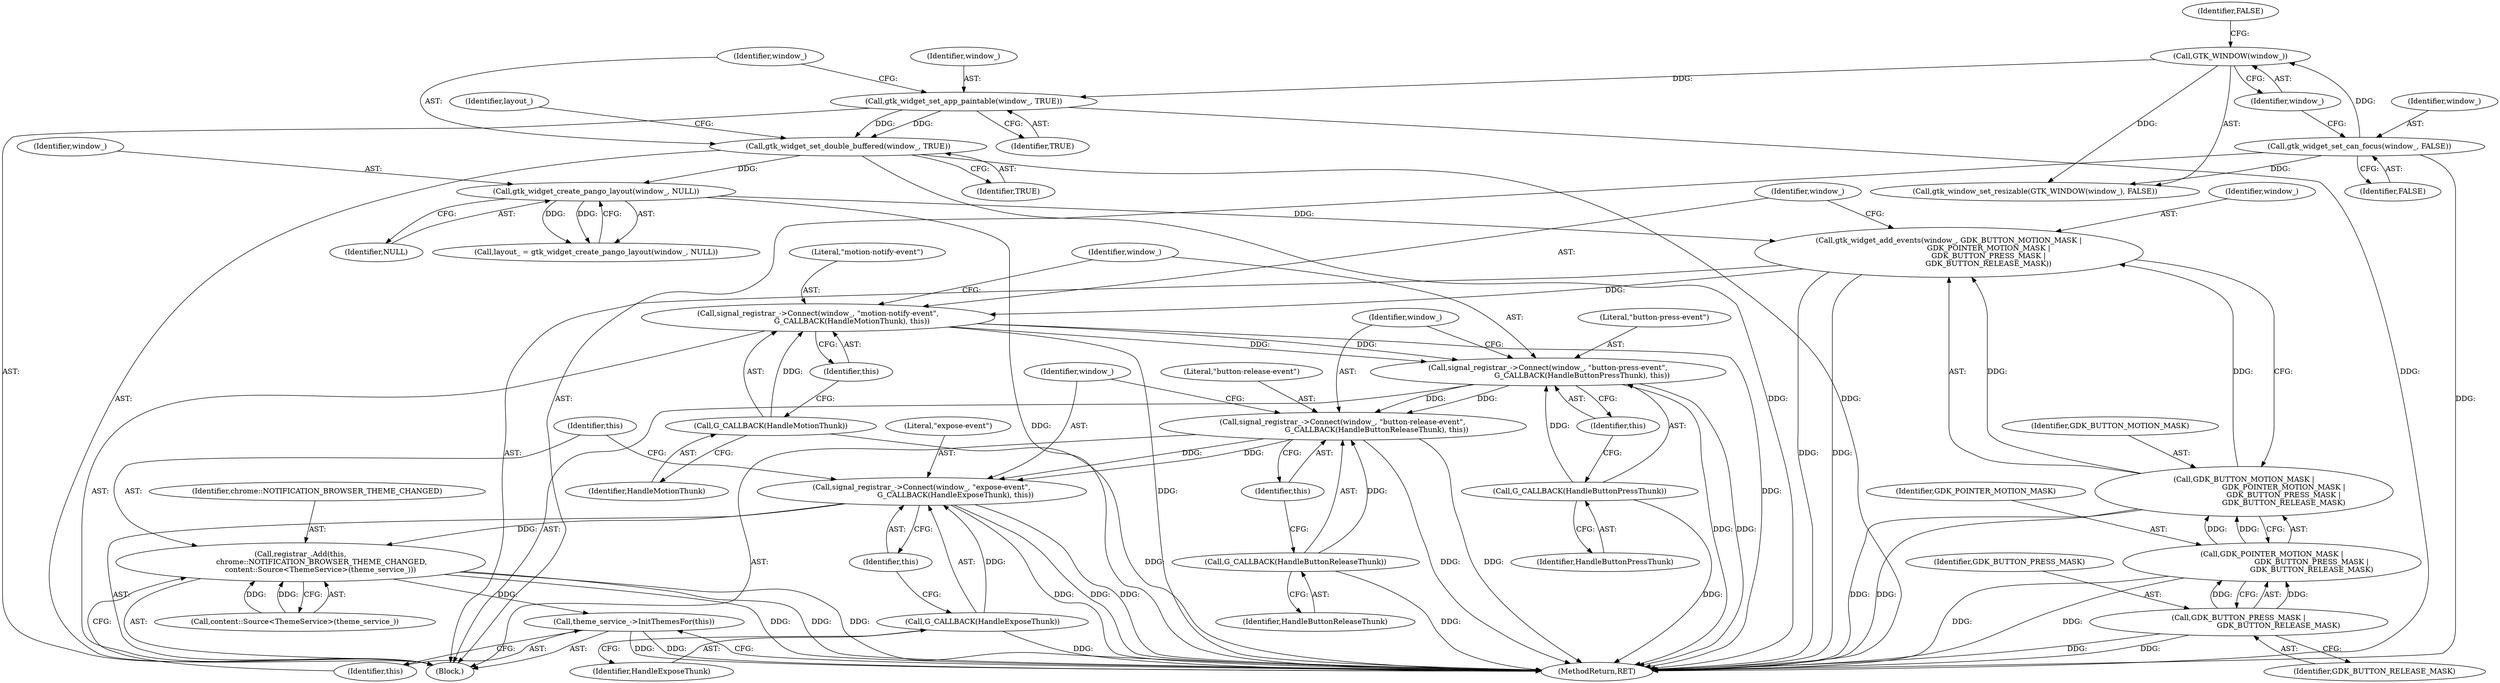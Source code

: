 digraph "0_Chrome_9fe90fe465e046a219411b192d8b08086faae39c@API" {
"1000154" [label="(Call,signal_registrar_->Connect(window_, \"expose-event\",\n                             G_CALLBACK(HandleExposeThunk), this))"];
"1000148" [label="(Call,signal_registrar_->Connect(window_, \"button-release-event\",\n                             G_CALLBACK(HandleButtonReleaseThunk), this))"];
"1000142" [label="(Call,signal_registrar_->Connect(window_, \"button-press-event\",\n                             G_CALLBACK(HandleButtonPressThunk), this))"];
"1000136" [label="(Call,signal_registrar_->Connect(window_, \"motion-notify-event\",\n                             G_CALLBACK(HandleMotionThunk), this))"];
"1000127" [label="(Call,gtk_widget_add_events(window_, GDK_BUTTON_MOTION_MASK |\n                                  GDK_POINTER_MOTION_MASK |\n                                  GDK_BUTTON_PRESS_MASK |\n                                  GDK_BUTTON_RELEASE_MASK))"];
"1000118" [label="(Call,gtk_widget_create_pango_layout(window_, NULL))"];
"1000113" [label="(Call,gtk_widget_set_double_buffered(window_, TRUE))"];
"1000110" [label="(Call,gtk_widget_set_app_paintable(window_, TRUE))"];
"1000107" [label="(Call,GTK_WINDOW(window_))"];
"1000103" [label="(Call,gtk_widget_set_can_focus(window_, FALSE))"];
"1000129" [label="(Call,GDK_BUTTON_MOTION_MASK |\n                                  GDK_POINTER_MOTION_MASK |\n                                  GDK_BUTTON_PRESS_MASK |\n                                  GDK_BUTTON_RELEASE_MASK)"];
"1000131" [label="(Call,GDK_POINTER_MOTION_MASK |\n                                  GDK_BUTTON_PRESS_MASK |\n                                  GDK_BUTTON_RELEASE_MASK)"];
"1000133" [label="(Call,GDK_BUTTON_PRESS_MASK |\n                                  GDK_BUTTON_RELEASE_MASK)"];
"1000139" [label="(Call,G_CALLBACK(HandleMotionThunk))"];
"1000145" [label="(Call,G_CALLBACK(HandleButtonPressThunk))"];
"1000151" [label="(Call,G_CALLBACK(HandleButtonReleaseThunk))"];
"1000157" [label="(Call,G_CALLBACK(HandleExposeThunk))"];
"1000160" [label="(Call,registrar_.Add(this,\n                  chrome::NOTIFICATION_BROWSER_THEME_CHANGED,\n                 content::Source<ThemeService>(theme_service_)))"];
"1000168" [label="(Call,theme_service_->InitThemesFor(this))"];
"1000129" [label="(Call,GDK_BUTTON_MOTION_MASK |\n                                  GDK_POINTER_MOTION_MASK |\n                                  GDK_BUTTON_PRESS_MASK |\n                                  GDK_BUTTON_RELEASE_MASK)"];
"1000105" [label="(Identifier,FALSE)"];
"1000112" [label="(Identifier,TRUE)"];
"1000161" [label="(Identifier,this)"];
"1000127" [label="(Call,gtk_widget_add_events(window_, GDK_BUTTON_MOTION_MASK |\n                                  GDK_POINTER_MOTION_MASK |\n                                  GDK_BUTTON_PRESS_MASK |\n                                  GDK_BUTTON_RELEASE_MASK))"];
"1000157" [label="(Call,G_CALLBACK(HandleExposeThunk))"];
"1000104" [label="(Identifier,window_)"];
"1000143" [label="(Identifier,window_)"];
"1000115" [label="(Identifier,TRUE)"];
"1000131" [label="(Call,GDK_POINTER_MOTION_MASK |\n                                  GDK_BUTTON_PRESS_MASK |\n                                  GDK_BUTTON_RELEASE_MASK)"];
"1000136" [label="(Call,signal_registrar_->Connect(window_, \"motion-notify-event\",\n                             G_CALLBACK(HandleMotionThunk), this))"];
"1000163" [label="(Call,content::Source<ThemeService>(theme_service_))"];
"1000160" [label="(Call,registrar_.Add(this,\n                  chrome::NOTIFICATION_BROWSER_THEME_CHANGED,\n                 content::Source<ThemeService>(theme_service_)))"];
"1000108" [label="(Identifier,window_)"];
"1000150" [label="(Literal,\"button-release-event\")"];
"1000169" [label="(Identifier,this)"];
"1000116" [label="(Call,layout_ = gtk_widget_create_pango_layout(window_, NULL))"];
"1000152" [label="(Identifier,HandleButtonReleaseThunk)"];
"1000128" [label="(Identifier,window_)"];
"1000170" [label="(MethodReturn,RET)"];
"1000119" [label="(Identifier,window_)"];
"1000133" [label="(Call,GDK_BUTTON_PRESS_MASK |\n                                  GDK_BUTTON_RELEASE_MASK)"];
"1000134" [label="(Identifier,GDK_BUTTON_PRESS_MASK)"];
"1000156" [label="(Literal,\"expose-event\")"];
"1000142" [label="(Call,signal_registrar_->Connect(window_, \"button-press-event\",\n                             G_CALLBACK(HandleButtonPressThunk), this))"];
"1000153" [label="(Identifier,this)"];
"1000144" [label="(Literal,\"button-press-event\")"];
"1000141" [label="(Identifier,this)"];
"1000135" [label="(Identifier,GDK_BUTTON_RELEASE_MASK)"];
"1000117" [label="(Identifier,layout_)"];
"1000110" [label="(Call,gtk_widget_set_app_paintable(window_, TRUE))"];
"1000148" [label="(Call,signal_registrar_->Connect(window_, \"button-release-event\",\n                             G_CALLBACK(HandleButtonReleaseThunk), this))"];
"1000111" [label="(Identifier,window_)"];
"1000137" [label="(Identifier,window_)"];
"1000159" [label="(Identifier,this)"];
"1000155" [label="(Identifier,window_)"];
"1000162" [label="(Identifier,chrome::NOTIFICATION_BROWSER_THEME_CHANGED)"];
"1000120" [label="(Identifier,NULL)"];
"1000140" [label="(Identifier,HandleMotionThunk)"];
"1000158" [label="(Identifier,HandleExposeThunk)"];
"1000168" [label="(Call,theme_service_->InitThemesFor(this))"];
"1000102" [label="(Block,)"];
"1000154" [label="(Call,signal_registrar_->Connect(window_, \"expose-event\",\n                             G_CALLBACK(HandleExposeThunk), this))"];
"1000138" [label="(Literal,\"motion-notify-event\")"];
"1000103" [label="(Call,gtk_widget_set_can_focus(window_, FALSE))"];
"1000146" [label="(Identifier,HandleButtonPressThunk)"];
"1000149" [label="(Identifier,window_)"];
"1000114" [label="(Identifier,window_)"];
"1000109" [label="(Identifier,FALSE)"];
"1000107" [label="(Call,GTK_WINDOW(window_))"];
"1000151" [label="(Call,G_CALLBACK(HandleButtonReleaseThunk))"];
"1000139" [label="(Call,G_CALLBACK(HandleMotionThunk))"];
"1000147" [label="(Identifier,this)"];
"1000113" [label="(Call,gtk_widget_set_double_buffered(window_, TRUE))"];
"1000106" [label="(Call,gtk_window_set_resizable(GTK_WINDOW(window_), FALSE))"];
"1000130" [label="(Identifier,GDK_BUTTON_MOTION_MASK)"];
"1000132" [label="(Identifier,GDK_POINTER_MOTION_MASK)"];
"1000145" [label="(Call,G_CALLBACK(HandleButtonPressThunk))"];
"1000118" [label="(Call,gtk_widget_create_pango_layout(window_, NULL))"];
"1000154" -> "1000102"  [label="AST: "];
"1000154" -> "1000159"  [label="CFG: "];
"1000155" -> "1000154"  [label="AST: "];
"1000156" -> "1000154"  [label="AST: "];
"1000157" -> "1000154"  [label="AST: "];
"1000159" -> "1000154"  [label="AST: "];
"1000161" -> "1000154"  [label="CFG: "];
"1000154" -> "1000170"  [label="DDG: "];
"1000154" -> "1000170"  [label="DDG: "];
"1000154" -> "1000170"  [label="DDG: "];
"1000148" -> "1000154"  [label="DDG: "];
"1000148" -> "1000154"  [label="DDG: "];
"1000157" -> "1000154"  [label="DDG: "];
"1000154" -> "1000160"  [label="DDG: "];
"1000148" -> "1000102"  [label="AST: "];
"1000148" -> "1000153"  [label="CFG: "];
"1000149" -> "1000148"  [label="AST: "];
"1000150" -> "1000148"  [label="AST: "];
"1000151" -> "1000148"  [label="AST: "];
"1000153" -> "1000148"  [label="AST: "];
"1000155" -> "1000148"  [label="CFG: "];
"1000148" -> "1000170"  [label="DDG: "];
"1000148" -> "1000170"  [label="DDG: "];
"1000142" -> "1000148"  [label="DDG: "];
"1000142" -> "1000148"  [label="DDG: "];
"1000151" -> "1000148"  [label="DDG: "];
"1000142" -> "1000102"  [label="AST: "];
"1000142" -> "1000147"  [label="CFG: "];
"1000143" -> "1000142"  [label="AST: "];
"1000144" -> "1000142"  [label="AST: "];
"1000145" -> "1000142"  [label="AST: "];
"1000147" -> "1000142"  [label="AST: "];
"1000149" -> "1000142"  [label="CFG: "];
"1000142" -> "1000170"  [label="DDG: "];
"1000142" -> "1000170"  [label="DDG: "];
"1000136" -> "1000142"  [label="DDG: "];
"1000136" -> "1000142"  [label="DDG: "];
"1000145" -> "1000142"  [label="DDG: "];
"1000136" -> "1000102"  [label="AST: "];
"1000136" -> "1000141"  [label="CFG: "];
"1000137" -> "1000136"  [label="AST: "];
"1000138" -> "1000136"  [label="AST: "];
"1000139" -> "1000136"  [label="AST: "];
"1000141" -> "1000136"  [label="AST: "];
"1000143" -> "1000136"  [label="CFG: "];
"1000136" -> "1000170"  [label="DDG: "];
"1000136" -> "1000170"  [label="DDG: "];
"1000127" -> "1000136"  [label="DDG: "];
"1000139" -> "1000136"  [label="DDG: "];
"1000127" -> "1000102"  [label="AST: "];
"1000127" -> "1000129"  [label="CFG: "];
"1000128" -> "1000127"  [label="AST: "];
"1000129" -> "1000127"  [label="AST: "];
"1000137" -> "1000127"  [label="CFG: "];
"1000127" -> "1000170"  [label="DDG: "];
"1000127" -> "1000170"  [label="DDG: "];
"1000118" -> "1000127"  [label="DDG: "];
"1000129" -> "1000127"  [label="DDG: "];
"1000129" -> "1000127"  [label="DDG: "];
"1000118" -> "1000116"  [label="AST: "];
"1000118" -> "1000120"  [label="CFG: "];
"1000119" -> "1000118"  [label="AST: "];
"1000120" -> "1000118"  [label="AST: "];
"1000116" -> "1000118"  [label="CFG: "];
"1000118" -> "1000170"  [label="DDG: "];
"1000118" -> "1000116"  [label="DDG: "];
"1000118" -> "1000116"  [label="DDG: "];
"1000113" -> "1000118"  [label="DDG: "];
"1000113" -> "1000102"  [label="AST: "];
"1000113" -> "1000115"  [label="CFG: "];
"1000114" -> "1000113"  [label="AST: "];
"1000115" -> "1000113"  [label="AST: "];
"1000117" -> "1000113"  [label="CFG: "];
"1000113" -> "1000170"  [label="DDG: "];
"1000113" -> "1000170"  [label="DDG: "];
"1000110" -> "1000113"  [label="DDG: "];
"1000110" -> "1000113"  [label="DDG: "];
"1000110" -> "1000102"  [label="AST: "];
"1000110" -> "1000112"  [label="CFG: "];
"1000111" -> "1000110"  [label="AST: "];
"1000112" -> "1000110"  [label="AST: "];
"1000114" -> "1000110"  [label="CFG: "];
"1000110" -> "1000170"  [label="DDG: "];
"1000107" -> "1000110"  [label="DDG: "];
"1000107" -> "1000106"  [label="AST: "];
"1000107" -> "1000108"  [label="CFG: "];
"1000108" -> "1000107"  [label="AST: "];
"1000109" -> "1000107"  [label="CFG: "];
"1000107" -> "1000106"  [label="DDG: "];
"1000103" -> "1000107"  [label="DDG: "];
"1000103" -> "1000102"  [label="AST: "];
"1000103" -> "1000105"  [label="CFG: "];
"1000104" -> "1000103"  [label="AST: "];
"1000105" -> "1000103"  [label="AST: "];
"1000108" -> "1000103"  [label="CFG: "];
"1000103" -> "1000170"  [label="DDG: "];
"1000103" -> "1000106"  [label="DDG: "];
"1000129" -> "1000131"  [label="CFG: "];
"1000130" -> "1000129"  [label="AST: "];
"1000131" -> "1000129"  [label="AST: "];
"1000129" -> "1000170"  [label="DDG: "];
"1000129" -> "1000170"  [label="DDG: "];
"1000131" -> "1000129"  [label="DDG: "];
"1000131" -> "1000129"  [label="DDG: "];
"1000131" -> "1000133"  [label="CFG: "];
"1000132" -> "1000131"  [label="AST: "];
"1000133" -> "1000131"  [label="AST: "];
"1000131" -> "1000170"  [label="DDG: "];
"1000131" -> "1000170"  [label="DDG: "];
"1000133" -> "1000131"  [label="DDG: "];
"1000133" -> "1000131"  [label="DDG: "];
"1000133" -> "1000135"  [label="CFG: "];
"1000134" -> "1000133"  [label="AST: "];
"1000135" -> "1000133"  [label="AST: "];
"1000133" -> "1000170"  [label="DDG: "];
"1000133" -> "1000170"  [label="DDG: "];
"1000139" -> "1000140"  [label="CFG: "];
"1000140" -> "1000139"  [label="AST: "];
"1000141" -> "1000139"  [label="CFG: "];
"1000139" -> "1000170"  [label="DDG: "];
"1000145" -> "1000146"  [label="CFG: "];
"1000146" -> "1000145"  [label="AST: "];
"1000147" -> "1000145"  [label="CFG: "];
"1000145" -> "1000170"  [label="DDG: "];
"1000151" -> "1000152"  [label="CFG: "];
"1000152" -> "1000151"  [label="AST: "];
"1000153" -> "1000151"  [label="CFG: "];
"1000151" -> "1000170"  [label="DDG: "];
"1000157" -> "1000158"  [label="CFG: "];
"1000158" -> "1000157"  [label="AST: "];
"1000159" -> "1000157"  [label="CFG: "];
"1000157" -> "1000170"  [label="DDG: "];
"1000160" -> "1000102"  [label="AST: "];
"1000160" -> "1000163"  [label="CFG: "];
"1000161" -> "1000160"  [label="AST: "];
"1000162" -> "1000160"  [label="AST: "];
"1000163" -> "1000160"  [label="AST: "];
"1000169" -> "1000160"  [label="CFG: "];
"1000160" -> "1000170"  [label="DDG: "];
"1000160" -> "1000170"  [label="DDG: "];
"1000160" -> "1000170"  [label="DDG: "];
"1000163" -> "1000160"  [label="DDG: "];
"1000163" -> "1000160"  [label="DDG: "];
"1000160" -> "1000168"  [label="DDG: "];
"1000168" -> "1000102"  [label="AST: "];
"1000168" -> "1000169"  [label="CFG: "];
"1000169" -> "1000168"  [label="AST: "];
"1000170" -> "1000168"  [label="CFG: "];
"1000168" -> "1000170"  [label="DDG: "];
"1000168" -> "1000170"  [label="DDG: "];
}
